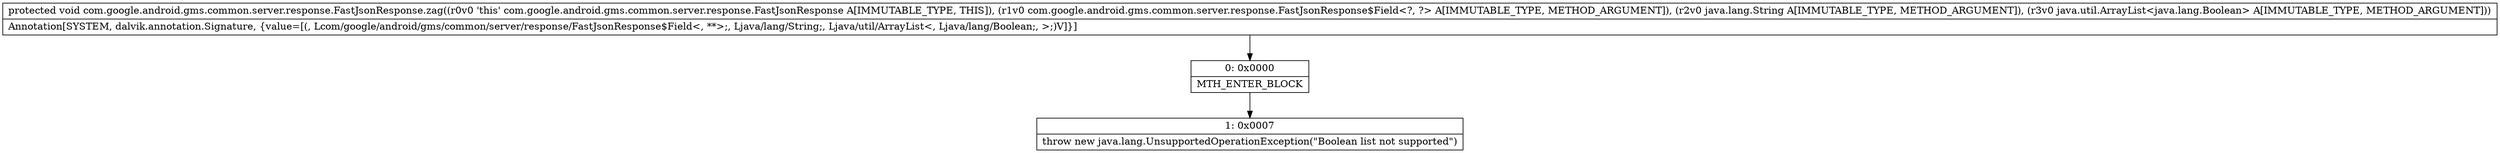 digraph "CFG forcom.google.android.gms.common.server.response.FastJsonResponse.zag(Lcom\/google\/android\/gms\/common\/server\/response\/FastJsonResponse$Field;Ljava\/lang\/String;Ljava\/util\/ArrayList;)V" {
Node_0 [shape=record,label="{0\:\ 0x0000|MTH_ENTER_BLOCK\l}"];
Node_1 [shape=record,label="{1\:\ 0x0007|throw new java.lang.UnsupportedOperationException(\"Boolean list not supported\")\l}"];
MethodNode[shape=record,label="{protected void com.google.android.gms.common.server.response.FastJsonResponse.zag((r0v0 'this' com.google.android.gms.common.server.response.FastJsonResponse A[IMMUTABLE_TYPE, THIS]), (r1v0 com.google.android.gms.common.server.response.FastJsonResponse$Field\<?, ?\> A[IMMUTABLE_TYPE, METHOD_ARGUMENT]), (r2v0 java.lang.String A[IMMUTABLE_TYPE, METHOD_ARGUMENT]), (r3v0 java.util.ArrayList\<java.lang.Boolean\> A[IMMUTABLE_TYPE, METHOD_ARGUMENT]))  | Annotation[SYSTEM, dalvik.annotation.Signature, \{value=[(, Lcom\/google\/android\/gms\/common\/server\/response\/FastJsonResponse$Field\<, **\>;, Ljava\/lang\/String;, Ljava\/util\/ArrayList\<, Ljava\/lang\/Boolean;, \>;)V]\}]\l}"];
MethodNode -> Node_0;
Node_0 -> Node_1;
}

